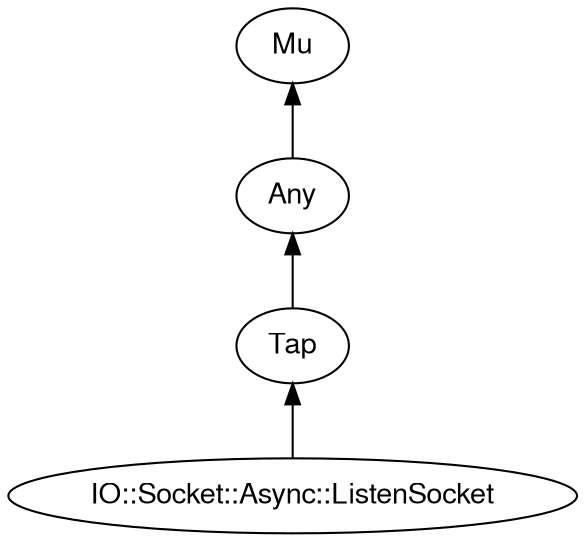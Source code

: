 digraph "perl6-type-graph" {
    rankdir=BT;
    splines=polyline;
    overlap=false; 
    graph [truecolor=true bgcolor="#FFFFFF"];
    // Types
    "IO::Socket::Async::ListenSocket" [color="#000000", fontcolor="#000000", href="/type/IO::Socket::Async::ListenSocket", fontname="FreeSans"];
    "Mu" [color="#000000", fontcolor="#000000", href="/type/Mu", fontname="FreeSans"];
    "Any" [color="#000000", fontcolor="#000000", href="/type/Any", fontname="FreeSans"];
    "Tap" [color="#000000", fontcolor="#000000", href="/type/Tap", fontname="FreeSans"];

    // Superclasses
    "IO::Socket::Async::ListenSocket" -> "Tap" [color="#000000"];
    "Any" -> "Mu" [color="#000000"];
    "Tap" -> "Any" [color="#000000"];

    // Roles
}
